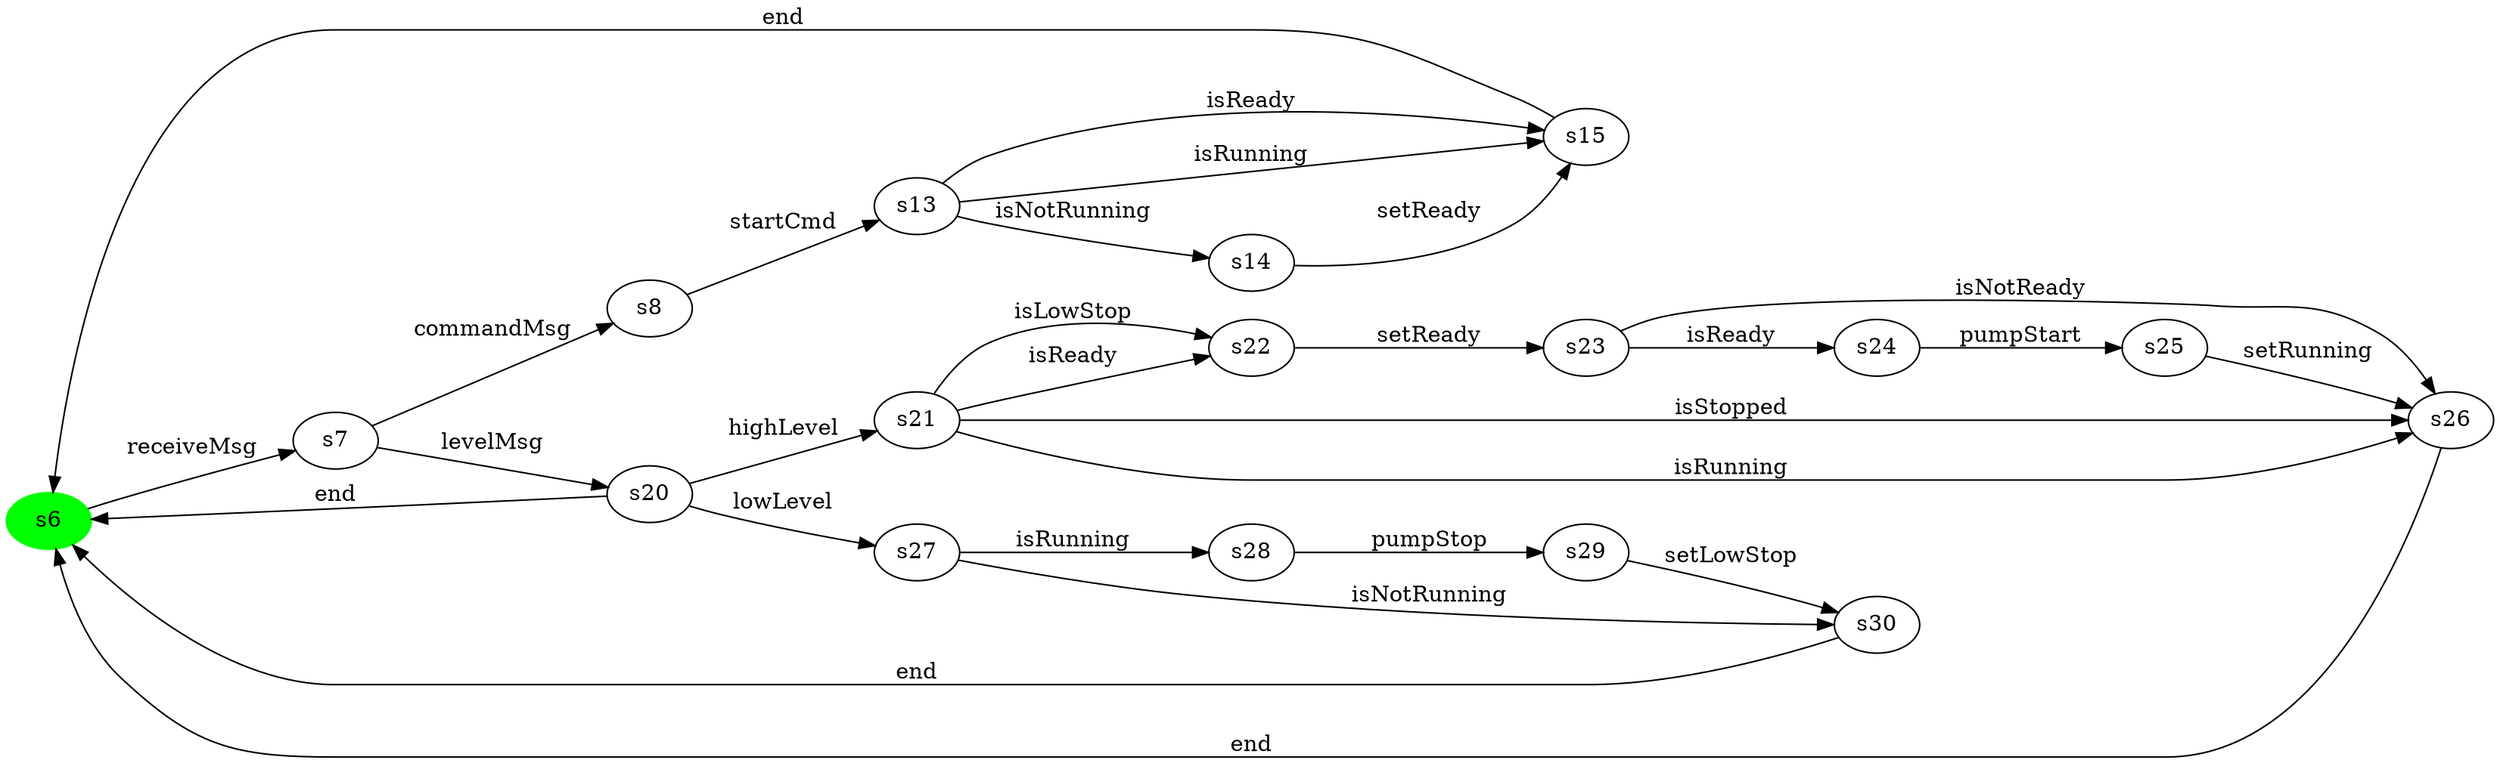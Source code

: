 digraph G {
rankdir=LR;
state0[ label = "s6", style=filled, color=green ];
state0 -> state1 [ label=" receiveMsg " ];
state1 [ label = "s7" ];
state1 -> state2 [ label=" commandMsg " ];
state1 -> state3 [ label=" levelMsg " ];
state2 [ label = "s8" ];
state2 -> state4 [ label=" startCmd " ];
state3 [ label = "s20" ];
state3 -> state0 [ label=" end " ];
state3 -> state5 [ label=" highLevel " ];
state3 -> state6 [ label=" lowLevel " ];
state7 [ label = "s30" ];
state7 -> state0 [ label=" end " ];
state8 [ label = "s22" ];
state8 -> state9 [ label=" setReady " ];
state5 [ label = "s21" ];
state5 -> state8 [ label=" isReady " ];
state5 -> state8 [ label=" isLowStop " ];
state5 -> state10 [ label=" isStopped " ];
state5 -> state10 [ label=" isRunning " ];
state4 [ label = "s13" ];
state4 -> state11 [ label=" isNotRunning " ];
state4 -> state12 [ label=" isReady " ];
state4 -> state12 [ label=" isRunning " ];
state13 [ label = "s24" ];
state13 -> state14 [ label=" pumpStart " ];
state9 [ label = "s23" ];
state9 -> state13 [ label=" isReady " ];
state9 -> state10 [ label=" isNotReady " ];
state12 [ label = "s15" ];
state12 -> state0 [ label=" end " ];
state10 [ label = "s26" ];
state10 -> state0 [ label=" end " ];
state11 [ label = "s14" ];
state11 -> state12 [ label=" setReady " ];
state14 [ label = "s25" ];
state14 -> state10 [ label=" setRunning " ];
state15 [ label = "s28" ];
state15 -> state16 [ label=" pumpStop " ];
state6 [ label = "s27" ];
state6 -> state15 [ label=" isRunning " ];
state6 -> state7 [ label=" isNotRunning " ];
state16 [ label = "s29" ];
state16 -> state7 [ label=" setLowStop " ];
}
